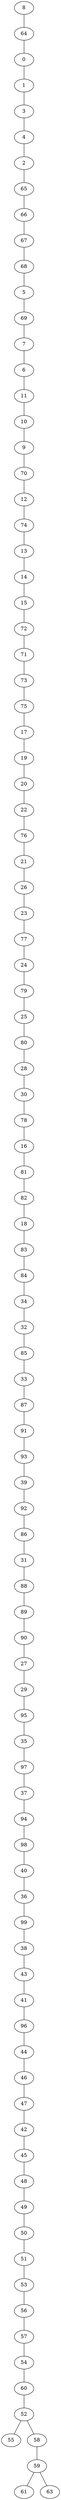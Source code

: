 graph abstract {
	0 -- {1 }
	1 -- {3 }
	2 -- {65 }
	3 -- {4 }
	4 -- {2 }
	5 -- {69 }
	6 -- {11 }
	7 -- {6 }
	8 -- {64 }
	9 -- {70 }
	10 -- {9 }
	11 -- {10 }
	12 -- {74 }
	13 -- {14 }
	14 -- {15 }
	15 -- {72 }
	16 -- {81 }
	17 -- {19 }
	18 -- {83 }
	19 -- {20 }
	20 -- {22 }
	21 -- {26 }
	22 -- {76 }
	23 -- {77 }
	24 -- {79 }
	25 -- {80 }
	26 -- {23 }
	27 -- {29 }
	28 -- {30 }
	29 -- {95 }
	30 -- {78 }
	31 -- {88 }
	32 -- {85 }
	33 -- {87 }
	34 -- {32 }
	35 -- {97 }
	36 -- {99 }
	37 -- {94 }
	38 -- {43 }
	39 -- {92 }
	40 -- {36 }
	41 -- {96 }
	42 -- {45 }
	43 -- {41 }
	44 -- {46 }
	45 -- {48 }
	46 -- {47 }
	47 -- {42 }
	48 -- {49 }
	49 -- {50 }
	50 -- {51 }
	51 -- {53 }
	52 -- {55 58 }
	53 -- {56 }
	54 -- {60 }
	56 -- {57 }
	57 -- {54 }
	58 -- {59 }
	59 -- {61 63 }
	60 -- {52 }
	64 -- {0 }
	65 -- {66 }
	66 -- {67 }
	67 -- {68 }
	68 -- {5 }
	69 -- {7 }
	70 -- {12 }
	71 -- {73 }
	72 -- {71 }
	73 -- {75 }
	74 -- {13 }
	75 -- {17 }
	76 -- {21 }
	77 -- {24 }
	78 -- {16 }
	79 -- {25 }
	80 -- {28 }
	81 -- {82 }
	82 -- {18 }
	83 -- {84 }
	84 -- {34 }
	85 -- {33 }
	86 -- {31 }
	87 -- {91 }
	88 -- {89 }
	89 -- {90 }
	90 -- {27 }
	91 -- {93 }
	92 -- {86 }
	93 -- {39 }
	94 -- {98 }
	95 -- {35 }
	96 -- {44 }
	97 -- {37 }
	98 -- {40 }
	99 -- {38 }
}